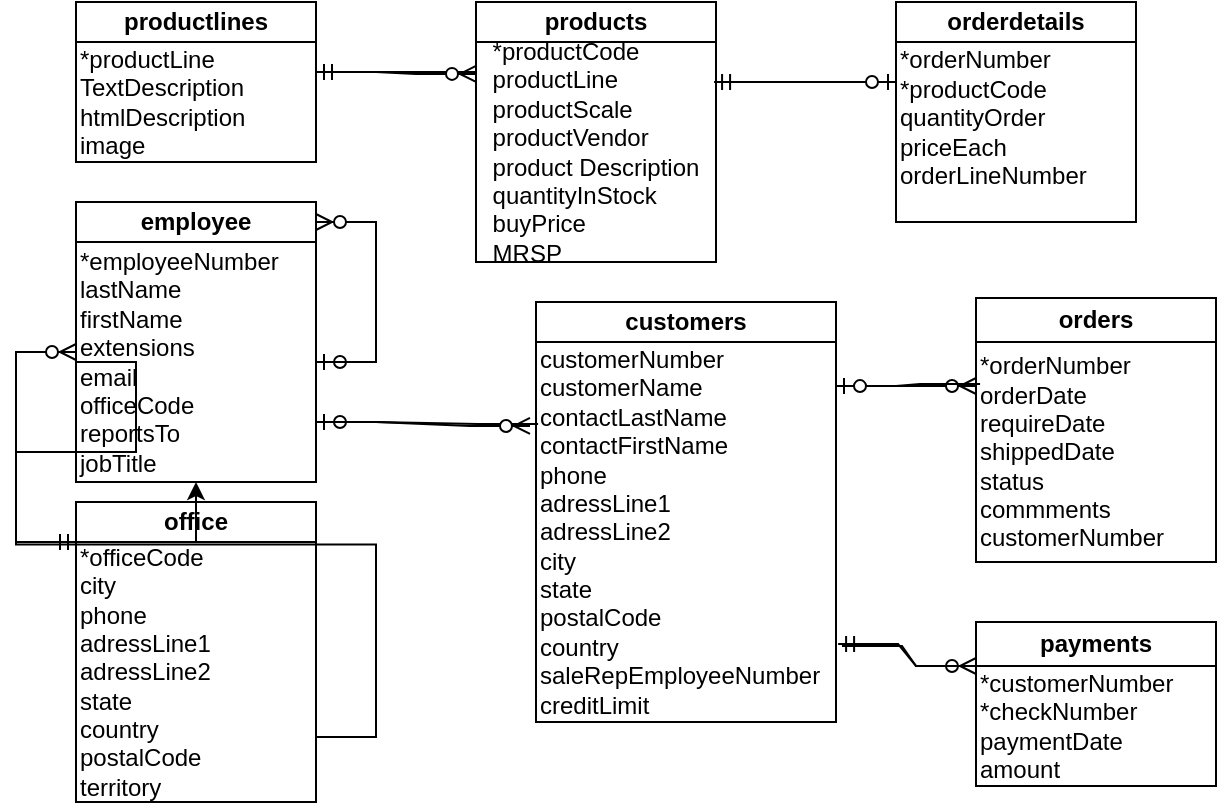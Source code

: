 <mxfile version="20.6.0" type="github">
  <diagram id="mP2tKTFAPKDZfF3baMP0" name="Page-1">
    <mxGraphModel dx="867" dy="460" grid="1" gridSize="10" guides="1" tooltips="1" connect="1" arrows="1" fold="1" page="1" pageScale="1" pageWidth="850" pageHeight="1100" math="0" shadow="0">
      <root>
        <mxCell id="0" />
        <mxCell id="1" parent="0" />
        <mxCell id="eOpzTa6bMAsp1LnW_9zD-1" value="&lt;b&gt;productlines&lt;/b&gt;" style="rounded=0;whiteSpace=wrap;html=1;" vertex="1" parent="1">
          <mxGeometry x="60" y="10" width="120" height="20" as="geometry" />
        </mxCell>
        <mxCell id="eOpzTa6bMAsp1LnW_9zD-2" value="&lt;div align=&quot;left&quot;&gt;*productLine&lt;/div&gt;&lt;div align=&quot;left&quot;&gt;TextDescription&lt;/div&gt;&lt;div align=&quot;left&quot;&gt;htmlDescription&lt;/div&gt;&lt;div align=&quot;left&quot;&gt;image&lt;br&gt;&lt;/div&gt;" style="rounded=0;whiteSpace=wrap;html=1;align=left;" vertex="1" parent="1">
          <mxGeometry x="60" y="30" width="120" height="60" as="geometry" />
        </mxCell>
        <mxCell id="eOpzTa6bMAsp1LnW_9zD-15" value="" style="edgeStyle=entityRelationEdgeStyle;fontSize=12;html=1;endArrow=ERmandOne;rounded=0;entryX=1;entryY=0.25;entryDx=0;entryDy=0;" edge="1" parent="1" target="eOpzTa6bMAsp1LnW_9zD-2">
          <mxGeometry width="100" height="100" relative="1" as="geometry">
            <mxPoint x="260" y="45" as="sourcePoint" />
            <mxPoint x="190" y="30" as="targetPoint" />
          </mxGeometry>
        </mxCell>
        <mxCell id="eOpzTa6bMAsp1LnW_9zD-16" value="&lt;div align=&quot;left&quot;&gt;*productCode&lt;/div&gt;&lt;div align=&quot;left&quot;&gt;productLine&lt;/div&gt;&lt;div align=&quot;left&quot;&gt;productScale&lt;/div&gt;&lt;div align=&quot;left&quot;&gt;productVendor&lt;/div&gt;&lt;div align=&quot;left&quot;&gt;product Description&lt;/div&gt;&lt;div align=&quot;left&quot;&gt;quantityInStock&lt;/div&gt;&lt;div align=&quot;left&quot;&gt;buyPrice&lt;b&gt;&lt;br&gt;&lt;/b&gt;&lt;/div&gt;&lt;div align=&quot;left&quot;&gt;MRSP&lt;b&gt;&lt;br&gt;&lt;/b&gt;&lt;/div&gt;" style="rounded=0;whiteSpace=wrap;html=1;" vertex="1" parent="1">
          <mxGeometry x="260" y="30" width="120" height="110" as="geometry" />
        </mxCell>
        <mxCell id="eOpzTa6bMAsp1LnW_9zD-18" value="&lt;b&gt;products&lt;/b&gt;" style="rounded=0;whiteSpace=wrap;html=1;" vertex="1" parent="1">
          <mxGeometry x="260" y="10" width="120" height="20" as="geometry" />
        </mxCell>
        <mxCell id="eOpzTa6bMAsp1LnW_9zD-19" value="&lt;b&gt;orderdetails&lt;/b&gt;" style="rounded=0;whiteSpace=wrap;html=1;" vertex="1" parent="1">
          <mxGeometry x="470" y="10" width="120" height="20" as="geometry" />
        </mxCell>
        <mxCell id="eOpzTa6bMAsp1LnW_9zD-20" value="&lt;div align=&quot;left&quot;&gt;*orderNumber&lt;/div&gt;&lt;div align=&quot;left&quot;&gt;*productCode&lt;/div&gt;&lt;div align=&quot;left&quot;&gt;quantityOrder&lt;/div&gt;&lt;div align=&quot;left&quot;&gt;priceEach&lt;/div&gt;&lt;div align=&quot;left&quot;&gt;orderLineNumber&lt;br&gt;&lt;/div&gt;&lt;div align=&quot;left&quot;&gt;&lt;br&gt;&lt;/div&gt;" style="rounded=0;whiteSpace=wrap;html=1;align=left;" vertex="1" parent="1">
          <mxGeometry x="470" y="30" width="120" height="90" as="geometry" />
        </mxCell>
        <mxCell id="eOpzTa6bMAsp1LnW_9zD-21" value="" style="edgeStyle=entityRelationEdgeStyle;fontSize=12;html=1;endArrow=ERzeroToMany;endFill=1;rounded=0;exitX=1;exitY=0.25;exitDx=0;exitDy=0;entryX=0;entryY=0.145;entryDx=0;entryDy=0;entryPerimeter=0;" edge="1" parent="1" source="eOpzTa6bMAsp1LnW_9zD-2" target="eOpzTa6bMAsp1LnW_9zD-16">
          <mxGeometry width="100" height="100" relative="1" as="geometry">
            <mxPoint x="330" y="260" as="sourcePoint" />
            <mxPoint x="430" y="160" as="targetPoint" />
          </mxGeometry>
        </mxCell>
        <mxCell id="eOpzTa6bMAsp1LnW_9zD-22" value="" style="edgeStyle=entityRelationEdgeStyle;fontSize=12;html=1;endArrow=ERmandOne;rounded=0;entryX=0.992;entryY=0.182;entryDx=0;entryDy=0;entryPerimeter=0;" edge="1" parent="1" target="eOpzTa6bMAsp1LnW_9zD-16">
          <mxGeometry width="100" height="100" relative="1" as="geometry">
            <mxPoint x="440" y="50" as="sourcePoint" />
            <mxPoint x="430" y="160" as="targetPoint" />
          </mxGeometry>
        </mxCell>
        <mxCell id="eOpzTa6bMAsp1LnW_9zD-25" value="" style="edgeStyle=entityRelationEdgeStyle;fontSize=12;html=1;endArrow=ERzeroToOne;endFill=1;rounded=0;" edge="1" parent="1">
          <mxGeometry width="100" height="100" relative="1" as="geometry">
            <mxPoint x="390" y="50" as="sourcePoint" />
            <mxPoint x="470" y="50" as="targetPoint" />
          </mxGeometry>
        </mxCell>
        <mxCell id="eOpzTa6bMAsp1LnW_9zD-26" value="&lt;b&gt;employee&lt;/b&gt;" style="rounded=0;whiteSpace=wrap;html=1;" vertex="1" parent="1">
          <mxGeometry x="60" y="110" width="120" height="20" as="geometry" />
        </mxCell>
        <mxCell id="eOpzTa6bMAsp1LnW_9zD-27" value="&lt;div align=&quot;left&quot;&gt;*employeeNumber&lt;/div&gt;&lt;div align=&quot;left&quot;&gt;lastName&lt;/div&gt;&lt;div align=&quot;left&quot;&gt;firstName&lt;/div&gt;&lt;div align=&quot;left&quot;&gt;extensions&lt;/div&gt;&lt;div align=&quot;left&quot;&gt;email&lt;/div&gt;&lt;div align=&quot;left&quot;&gt;officeCode&lt;/div&gt;&lt;div align=&quot;left&quot;&gt;reportsTo&lt;/div&gt;&lt;div align=&quot;left&quot;&gt;jobTitle&lt;br&gt;&lt;/div&gt;" style="rounded=0;whiteSpace=wrap;html=1;align=left;" vertex="1" parent="1">
          <mxGeometry x="60" y="130" width="120" height="120" as="geometry" />
        </mxCell>
        <mxCell id="eOpzTa6bMAsp1LnW_9zD-28" value="" style="edgeStyle=entityRelationEdgeStyle;fontSize=12;html=1;endArrow=ERzeroToOne;endFill=1;rounded=0;exitX=1;exitY=0.5;exitDx=0;exitDy=0;entryX=1;entryY=0.5;entryDx=0;entryDy=0;" edge="1" parent="1" source="eOpzTa6bMAsp1LnW_9zD-26" target="eOpzTa6bMAsp1LnW_9zD-27">
          <mxGeometry width="100" height="100" relative="1" as="geometry">
            <mxPoint x="330" y="260" as="sourcePoint" />
            <mxPoint x="180" y="190" as="targetPoint" />
          </mxGeometry>
        </mxCell>
        <mxCell id="eOpzTa6bMAsp1LnW_9zD-31" value="" style="edgeStyle=entityRelationEdgeStyle;fontSize=12;html=1;endArrow=ERzeroToMany;endFill=1;rounded=0;entryX=1;entryY=0.5;entryDx=0;entryDy=0;" edge="1" parent="1" target="eOpzTa6bMAsp1LnW_9zD-26">
          <mxGeometry width="100" height="100" relative="1" as="geometry">
            <mxPoint x="180" y="190" as="sourcePoint" />
            <mxPoint x="430" y="160" as="targetPoint" />
          </mxGeometry>
        </mxCell>
        <mxCell id="eOpzTa6bMAsp1LnW_9zD-33" value="&lt;b&gt;customers&lt;/b&gt;" style="rounded=0;whiteSpace=wrap;html=1;" vertex="1" parent="1">
          <mxGeometry x="290" y="160" width="150" height="20" as="geometry" />
        </mxCell>
        <mxCell id="eOpzTa6bMAsp1LnW_9zD-34" value="&lt;div align=&quot;left&quot;&gt;customerNumber&lt;/div&gt;&lt;div align=&quot;left&quot;&gt;customerName&lt;/div&gt;&lt;div align=&quot;left&quot;&gt;contactLastName&lt;/div&gt;&lt;div align=&quot;left&quot;&gt;contactFirstName&lt;/div&gt;&lt;div align=&quot;left&quot;&gt;phone&lt;/div&gt;&lt;div align=&quot;left&quot;&gt;adressLine1&lt;/div&gt;&lt;div align=&quot;left&quot;&gt;adressLine2&lt;/div&gt;&lt;div align=&quot;left&quot;&gt;city&lt;/div&gt;&lt;div align=&quot;left&quot;&gt;state&lt;/div&gt;&lt;div align=&quot;left&quot;&gt;postalCode&lt;/div&gt;&lt;div align=&quot;left&quot;&gt;country&lt;/div&gt;&lt;div align=&quot;left&quot;&gt;saleRepEmployeeNumber&lt;/div&gt;&lt;div align=&quot;left&quot;&gt;creditLimit&lt;br&gt;&lt;/div&gt;" style="rounded=0;whiteSpace=wrap;html=1;align=left;" vertex="1" parent="1">
          <mxGeometry x="290" y="180" width="150" height="190" as="geometry" />
        </mxCell>
        <mxCell id="eOpzTa6bMAsp1LnW_9zD-37" value="" style="edgeStyle=entityRelationEdgeStyle;fontSize=12;html=1;endArrow=ERzeroToOne;endFill=1;rounded=0;entryX=1;entryY=0.75;entryDx=0;entryDy=0;exitX=0.007;exitY=0.216;exitDx=0;exitDy=0;exitPerimeter=0;" edge="1" parent="1" source="eOpzTa6bMAsp1LnW_9zD-34" target="eOpzTa6bMAsp1LnW_9zD-27">
          <mxGeometry width="100" height="100" relative="1" as="geometry">
            <mxPoint x="320" y="260" as="sourcePoint" />
            <mxPoint x="420" y="160" as="targetPoint" />
          </mxGeometry>
        </mxCell>
        <mxCell id="eOpzTa6bMAsp1LnW_9zD-38" value="" style="edgeStyle=entityRelationEdgeStyle;fontSize=12;html=1;endArrow=ERzeroToMany;endFill=1;rounded=0;entryX=-0.02;entryY=0.221;entryDx=0;entryDy=0;entryPerimeter=0;" edge="1" parent="1" target="eOpzTa6bMAsp1LnW_9zD-34">
          <mxGeometry width="100" height="100" relative="1" as="geometry">
            <mxPoint x="180" y="220" as="sourcePoint" />
            <mxPoint x="420" y="160" as="targetPoint" />
          </mxGeometry>
        </mxCell>
        <mxCell id="eOpzTa6bMAsp1LnW_9zD-40" value="&lt;b&gt;orders&lt;/b&gt;" style="rounded=0;whiteSpace=wrap;html=1;" vertex="1" parent="1">
          <mxGeometry x="510" y="158" width="120" height="22" as="geometry" />
        </mxCell>
        <mxCell id="eOpzTa6bMAsp1LnW_9zD-41" value="&lt;div align=&quot;left&quot;&gt;*orderNumber&lt;/div&gt;&lt;div align=&quot;left&quot;&gt;orderDate&lt;/div&gt;&lt;div align=&quot;left&quot;&gt;requireDate&lt;/div&gt;&lt;div align=&quot;left&quot;&gt;shippedDate&lt;/div&gt;&lt;div align=&quot;left&quot;&gt;status&lt;/div&gt;&lt;div align=&quot;left&quot;&gt;commments&lt;/div&gt;&lt;div align=&quot;left&quot;&gt;customerNumber&lt;br&gt;&lt;/div&gt;" style="rounded=0;whiteSpace=wrap;html=1;align=left;" vertex="1" parent="1">
          <mxGeometry x="510" y="180" width="120" height="110" as="geometry" />
        </mxCell>
        <mxCell id="eOpzTa6bMAsp1LnW_9zD-42" value="" style="edgeStyle=entityRelationEdgeStyle;fontSize=12;html=1;endArrow=ERzeroToMany;endFill=1;rounded=0;entryX=0;entryY=0.2;entryDx=0;entryDy=0;entryPerimeter=0;" edge="1" parent="1" target="eOpzTa6bMAsp1LnW_9zD-41">
          <mxGeometry width="100" height="100" relative="1" as="geometry">
            <mxPoint x="440" y="202" as="sourcePoint" />
            <mxPoint x="490" y="201.99" as="targetPoint" />
          </mxGeometry>
        </mxCell>
        <mxCell id="eOpzTa6bMAsp1LnW_9zD-44" value="" style="edgeStyle=entityRelationEdgeStyle;fontSize=12;html=1;endArrow=ERzeroToOne;endFill=1;rounded=0;entryX=1;entryY=0.116;entryDx=0;entryDy=0;entryPerimeter=0;exitX=0.017;exitY=0.191;exitDx=0;exitDy=0;exitPerimeter=0;" edge="1" parent="1" source="eOpzTa6bMAsp1LnW_9zD-41" target="eOpzTa6bMAsp1LnW_9zD-34">
          <mxGeometry width="100" height="100" relative="1" as="geometry">
            <mxPoint x="320" y="260" as="sourcePoint" />
            <mxPoint x="420" y="160" as="targetPoint" />
          </mxGeometry>
        </mxCell>
        <mxCell id="eOpzTa6bMAsp1LnW_9zD-45" value="&lt;b&gt;office&lt;/b&gt;" style="rounded=0;whiteSpace=wrap;html=1;" vertex="1" parent="1">
          <mxGeometry x="60" y="260" width="120" height="20" as="geometry" />
        </mxCell>
        <mxCell id="eOpzTa6bMAsp1LnW_9zD-48" value="" style="edgeStyle=orthogonalEdgeStyle;rounded=0;orthogonalLoop=1;jettySize=auto;html=1;" edge="1" parent="1" source="eOpzTa6bMAsp1LnW_9zD-46" target="eOpzTa6bMAsp1LnW_9zD-27">
          <mxGeometry relative="1" as="geometry" />
        </mxCell>
        <mxCell id="eOpzTa6bMAsp1LnW_9zD-46" value="&lt;div align=&quot;left&quot;&gt;*officeCode&lt;/div&gt;&lt;div align=&quot;left&quot;&gt;city&lt;/div&gt;&lt;div align=&quot;left&quot;&gt;phone&lt;/div&gt;&lt;div align=&quot;left&quot;&gt;adressLine1&lt;/div&gt;&lt;div align=&quot;left&quot;&gt;adressLine2&lt;/div&gt;&lt;div align=&quot;left&quot;&gt;state&lt;/div&gt;&lt;div align=&quot;left&quot;&gt;country&lt;/div&gt;&lt;div align=&quot;left&quot;&gt;postalCode&lt;/div&gt;&lt;div align=&quot;left&quot;&gt;territory&lt;br&gt;&lt;/div&gt;" style="rounded=0;whiteSpace=wrap;html=1;align=left;" vertex="1" parent="1">
          <mxGeometry x="60" y="280" width="120" height="130" as="geometry" />
        </mxCell>
        <mxCell id="eOpzTa6bMAsp1LnW_9zD-47" value="&lt;b&gt;payments&lt;/b&gt;" style="rounded=0;whiteSpace=wrap;html=1;" vertex="1" parent="1">
          <mxGeometry x="510" y="320" width="120" height="22" as="geometry" />
        </mxCell>
        <mxCell id="eOpzTa6bMAsp1LnW_9zD-55" value="&lt;div align=&quot;left&quot;&gt;*customerNumber&lt;/div&gt;&lt;div align=&quot;left&quot;&gt;*checkNumber&lt;/div&gt;&lt;div align=&quot;left&quot;&gt;paymentDate&lt;/div&gt;&lt;div align=&quot;left&quot;&gt;amount&lt;br&gt;&lt;/div&gt;" style="rounded=0;whiteSpace=wrap;html=1;align=left;" vertex="1" parent="1">
          <mxGeometry x="510" y="342" width="120" height="60" as="geometry" />
        </mxCell>
        <mxCell id="eOpzTa6bMAsp1LnW_9zD-56" value="" style="edgeStyle=entityRelationEdgeStyle;fontSize=12;html=1;endArrow=ERzeroToMany;endFill=1;rounded=0;exitX=1;exitY=0.75;exitDx=0;exitDy=0;" edge="1" parent="1" source="eOpzTa6bMAsp1LnW_9zD-46">
          <mxGeometry width="100" height="100" relative="1" as="geometry">
            <mxPoint x="30" y="328" as="sourcePoint" />
            <mxPoint x="60" y="185" as="targetPoint" />
          </mxGeometry>
        </mxCell>
        <mxCell id="eOpzTa6bMAsp1LnW_9zD-60" value="" style="edgeStyle=entityRelationEdgeStyle;fontSize=12;html=1;endArrow=ERmandOne;rounded=0;exitX=0;exitY=0.5;exitDx=0;exitDy=0;" edge="1" parent="1" source="eOpzTa6bMAsp1LnW_9zD-27">
          <mxGeometry width="100" height="100" relative="1" as="geometry">
            <mxPoint x="270" y="440" as="sourcePoint" />
            <mxPoint x="60" y="280" as="targetPoint" />
          </mxGeometry>
        </mxCell>
        <mxCell id="eOpzTa6bMAsp1LnW_9zD-62" value="" style="edgeStyle=entityRelationEdgeStyle;fontSize=12;html=1;endArrow=ERzeroToMany;endFill=1;rounded=0;exitX=1.02;exitY=0.8;exitDx=0;exitDy=0;exitPerimeter=0;" edge="1" parent="1" source="eOpzTa6bMAsp1LnW_9zD-34">
          <mxGeometry width="100" height="100" relative="1" as="geometry">
            <mxPoint x="450" y="300" as="sourcePoint" />
            <mxPoint x="510" y="342" as="targetPoint" />
          </mxGeometry>
        </mxCell>
        <mxCell id="eOpzTa6bMAsp1LnW_9zD-63" value="" style="edgeStyle=entityRelationEdgeStyle;fontSize=12;html=1;endArrow=ERmandOne;rounded=0;entryX=1.007;entryY=0.795;entryDx=0;entryDy=0;entryPerimeter=0;exitX=0;exitY=1;exitDx=0;exitDy=0;" edge="1" parent="1" source="eOpzTa6bMAsp1LnW_9zD-47" target="eOpzTa6bMAsp1LnW_9zD-34">
          <mxGeometry width="100" height="100" relative="1" as="geometry">
            <mxPoint x="270" y="440" as="sourcePoint" />
            <mxPoint x="370" y="340" as="targetPoint" />
          </mxGeometry>
        </mxCell>
      </root>
    </mxGraphModel>
  </diagram>
</mxfile>
